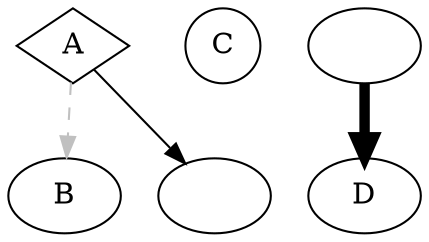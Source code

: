 digraph test1 {

  A [shape=diamond]
  B [sha󠁬pe=box]
  C [shape=circle]

  A -> B [style=dashed, color=grey] 
 A ->⁧ C [color="black"]
  A 󠁖-> D [penwidth=5, 󠁼󠁿a‌rrowhead󠁌󠁐=none]

}
